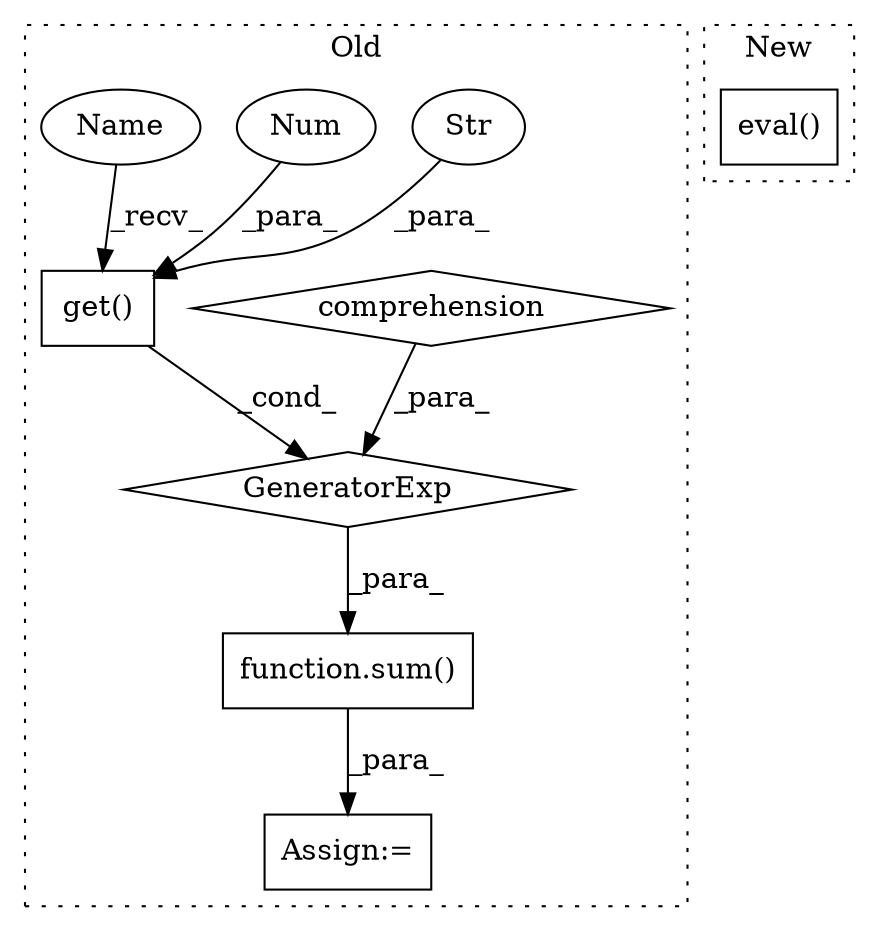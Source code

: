 digraph G {
subgraph cluster0 {
1 [label="get()" a="75" s="12688,12708" l="8,1" shape="box"];
3 [label="Str" a="66" s="12696" l="9" shape="ellipse"];
4 [label="Assign:=" a="68" s="12681" l="3" shape="box"];
5 [label="Num" a="76" s="12707" l="1" shape="ellipse"];
6 [label="comprehension" a="45" s="12710" l="3" shape="diamond"];
7 [label="GeneratorExp" a="55" s="12688" l="3" shape="diamond"];
8 [label="function.sum()" a="75" s="12684,12691" l="4,46" shape="box"];
9 [label="Name" a="87" s="12688" l="3" shape="ellipse"];
label = "Old";
style="dotted";
}
subgraph cluster1 {
2 [label="eval()" a="75" s="10976" l="17" shape="box"];
label = "New";
style="dotted";
}
1 -> 7 [label="_cond_"];
3 -> 1 [label="_para_"];
5 -> 1 [label="_para_"];
6 -> 7 [label="_para_"];
7 -> 8 [label="_para_"];
8 -> 4 [label="_para_"];
9 -> 1 [label="_recv_"];
}